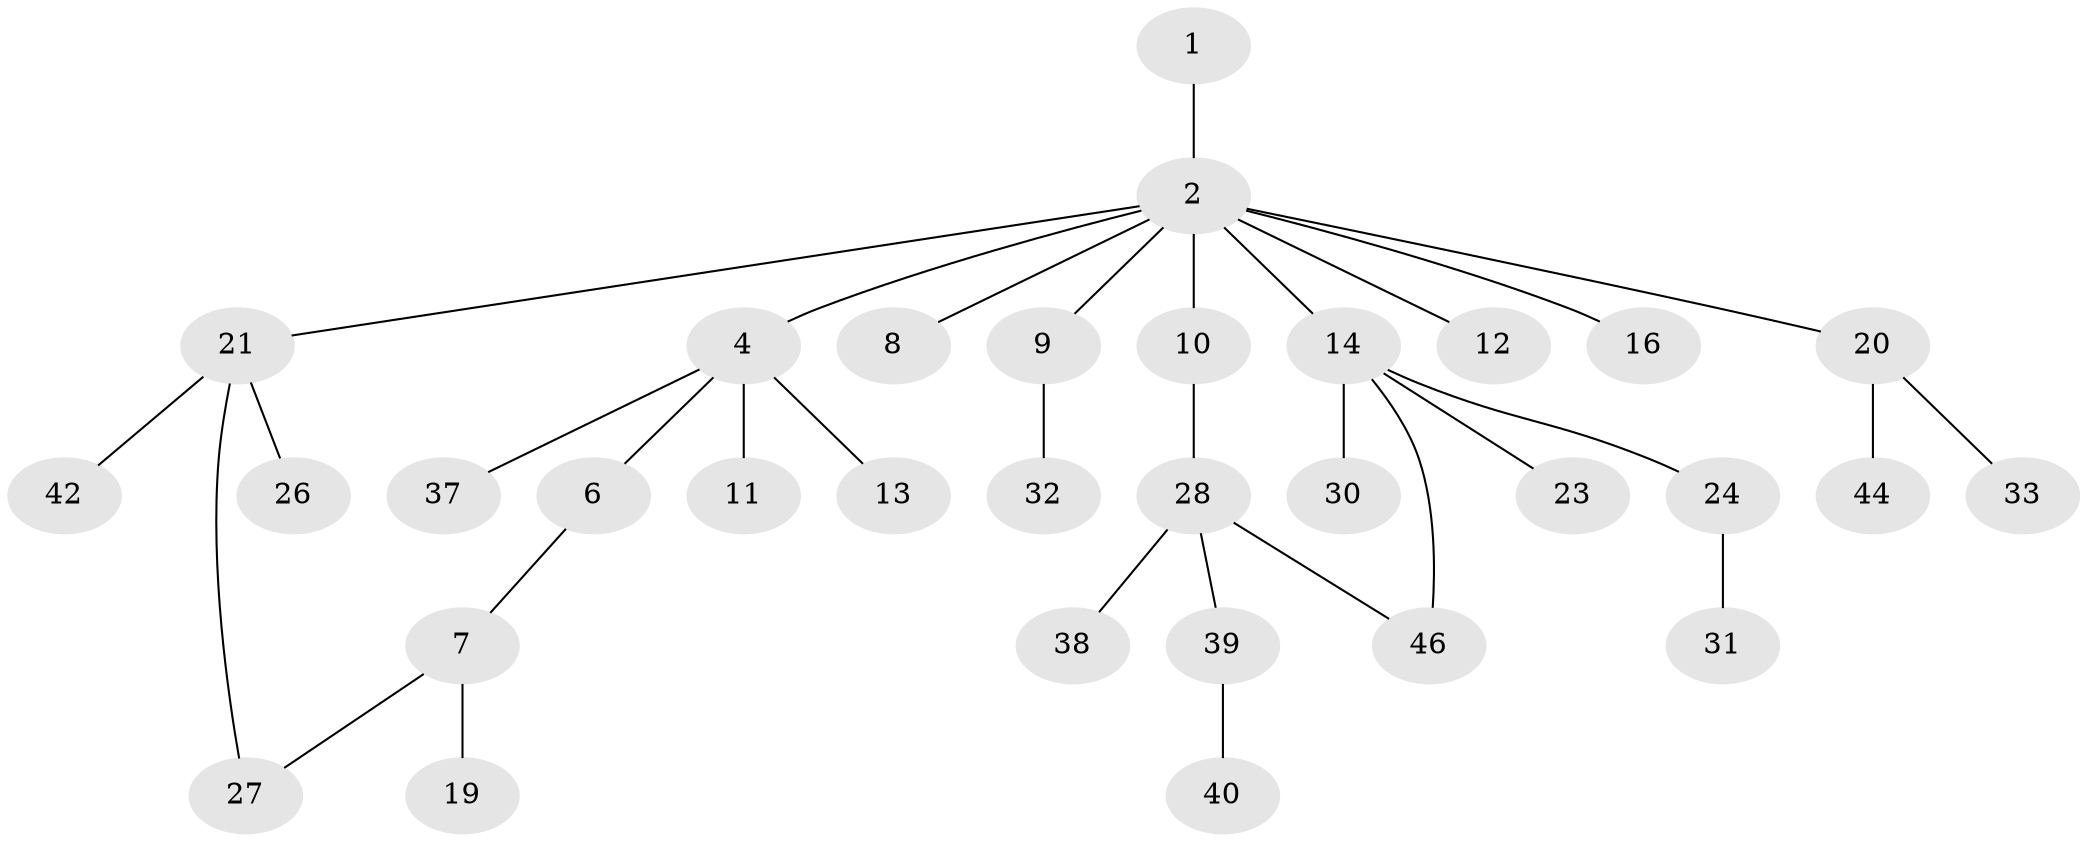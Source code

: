 // Generated by graph-tools (version 1.1) at 2025/23/03/03/25 07:23:33]
// undirected, 32 vertices, 33 edges
graph export_dot {
graph [start="1"]
  node [color=gray90,style=filled];
  1;
  2 [super="+3"];
  4 [super="+5"];
  6;
  7 [super="+36"];
  8;
  9 [super="+18"];
  10 [super="+43"];
  11 [super="+15"];
  12;
  13 [super="+17"];
  14 [super="+47"];
  16 [super="+51"];
  19;
  20 [super="+34"];
  21 [super="+22"];
  23;
  24 [super="+25"];
  26 [super="+41"];
  27 [super="+45"];
  28 [super="+29"];
  30;
  31;
  32 [super="+48"];
  33 [super="+35"];
  37;
  38 [super="+52"];
  39;
  40 [super="+49"];
  42 [super="+50"];
  44;
  46;
  1 -- 2;
  2 -- 4;
  2 -- 8;
  2 -- 9;
  2 -- 10;
  2 -- 12;
  2 -- 21;
  2 -- 16;
  2 -- 20;
  2 -- 14;
  4 -- 11;
  4 -- 13;
  4 -- 37;
  4 -- 6;
  6 -- 7;
  7 -- 19;
  7 -- 27;
  9 -- 32;
  10 -- 28;
  14 -- 23;
  14 -- 24;
  14 -- 30;
  14 -- 46;
  20 -- 33;
  20 -- 44;
  21 -- 26;
  21 -- 42;
  21 -- 27;
  24 -- 31;
  28 -- 38;
  28 -- 46;
  28 -- 39;
  39 -- 40;
}
